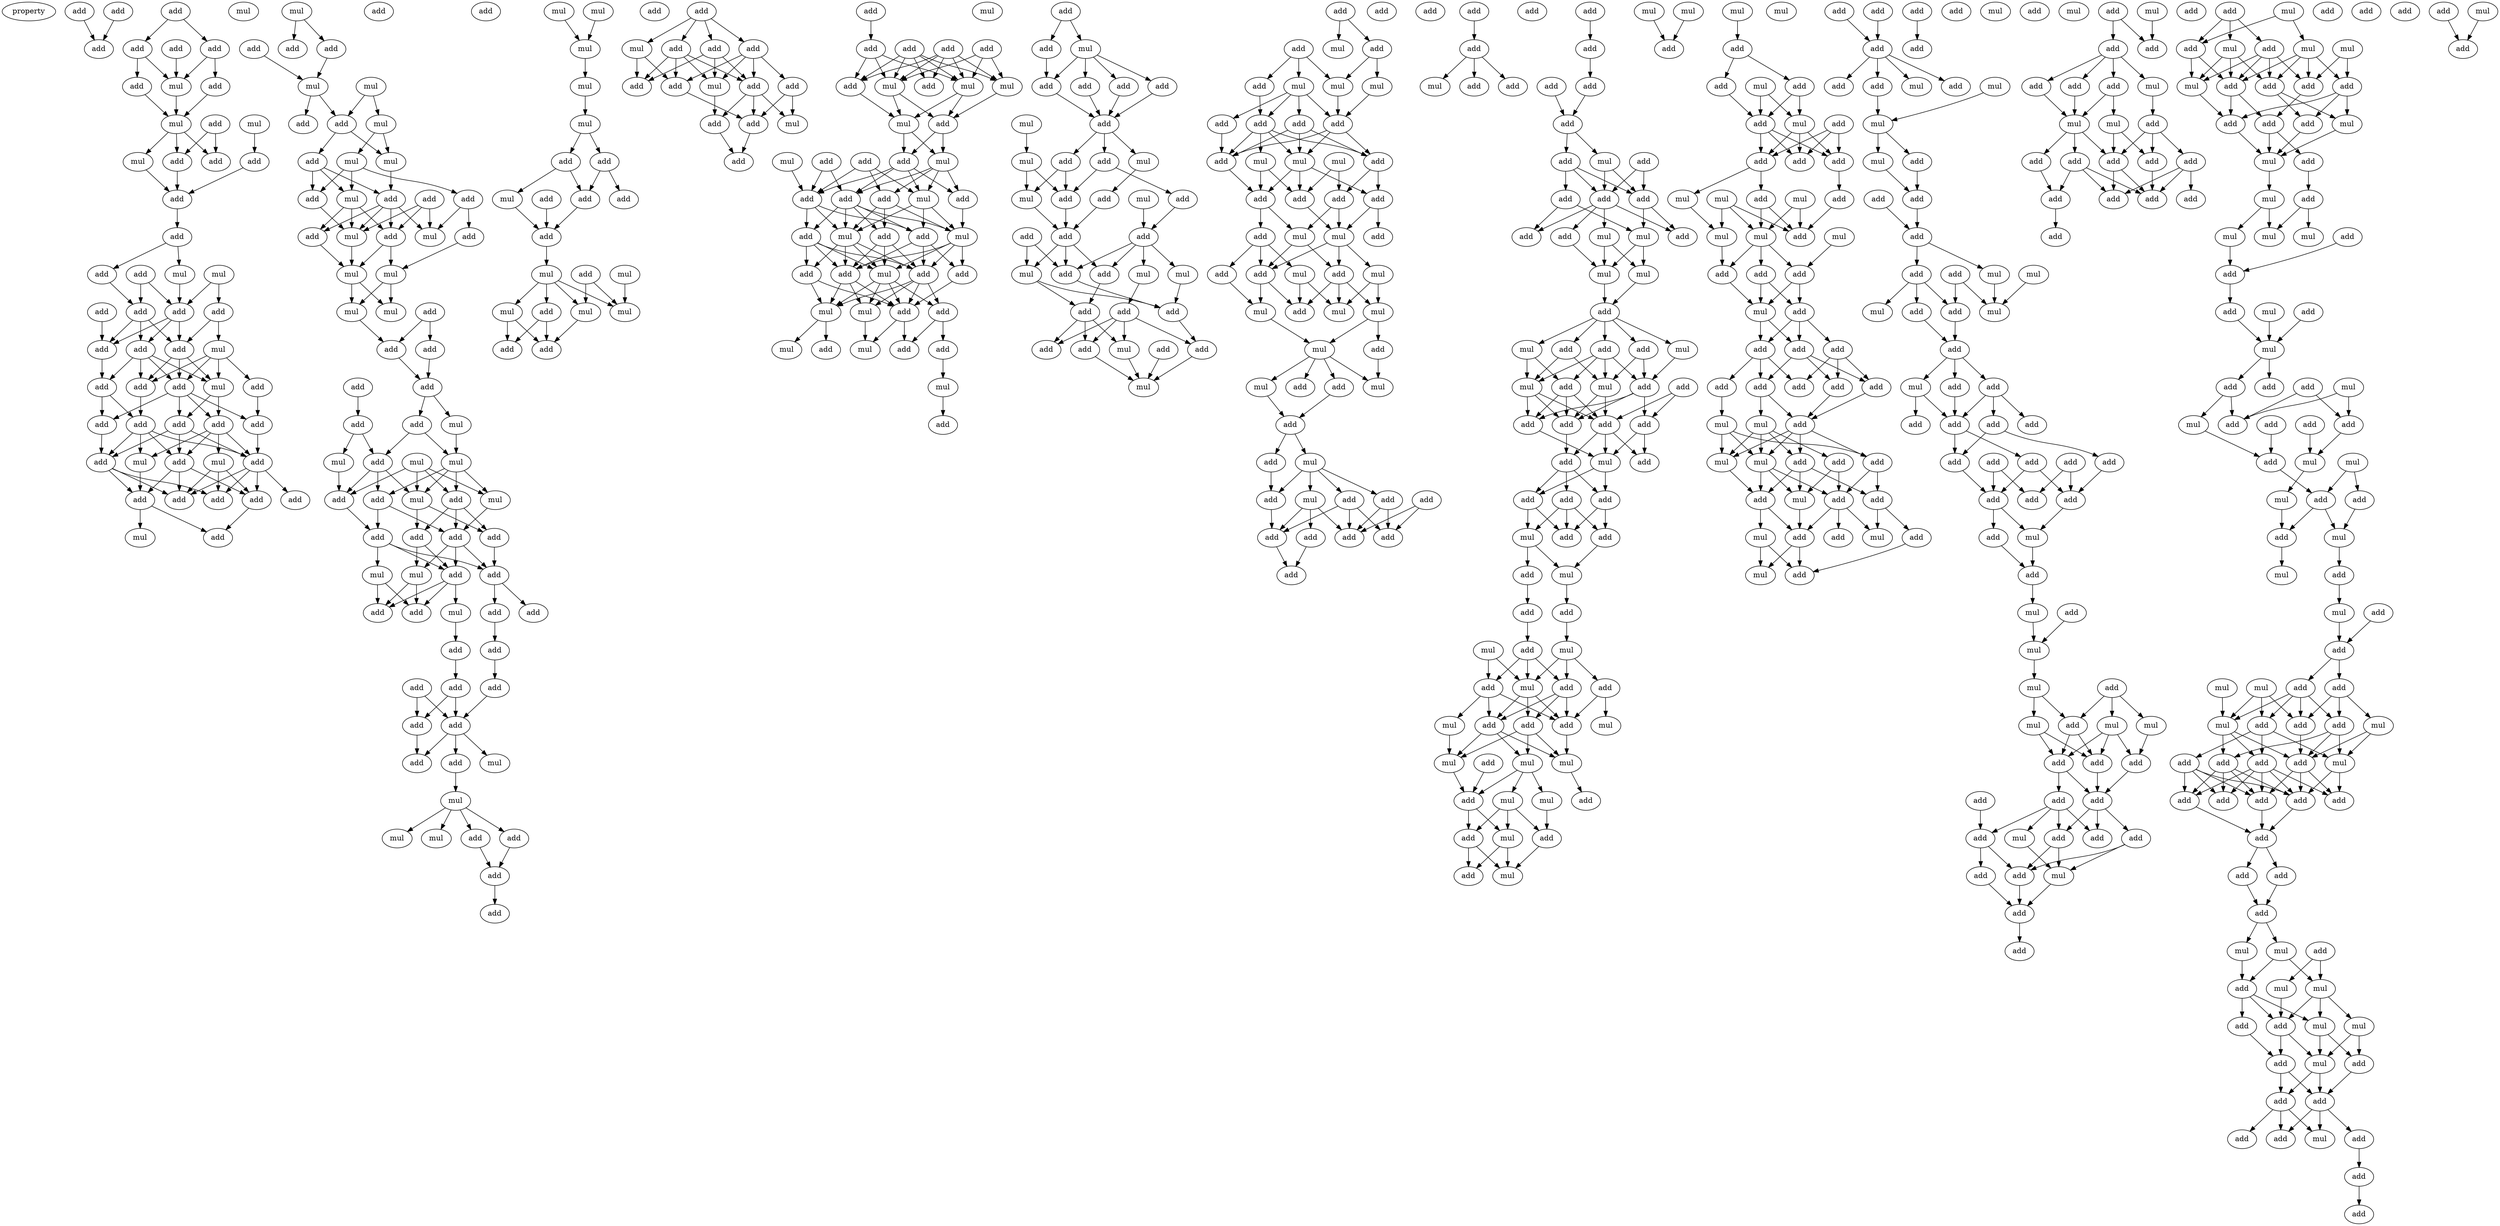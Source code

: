 digraph {
    node [fontcolor=black]
    property [mul=2,lf=1.4]
    0 [ label = add ];
    1 [ label = add ];
    2 [ label = add ];
    3 [ label = add ];
    4 [ label = add ];
    5 [ label = add ];
    6 [ label = add ];
    7 [ label = mul ];
    8 [ label = add ];
    9 [ label = add ];
    10 [ label = mul ];
    11 [ label = add ];
    12 [ label = mul ];
    13 [ label = add ];
    14 [ label = mul ];
    15 [ label = add ];
    16 [ label = add ];
    17 [ label = add ];
    18 [ label = mul ];
    19 [ label = add ];
    20 [ label = add ];
    21 [ label = add ];
    22 [ label = mul ];
    23 [ label = mul ];
    24 [ label = add ];
    25 [ label = add ];
    26 [ label = add ];
    27 [ label = add ];
    28 [ label = add ];
    29 [ label = add ];
    30 [ label = mul ];
    31 [ label = add ];
    32 [ label = mul ];
    33 [ label = add ];
    34 [ label = add ];
    35 [ label = add ];
    36 [ label = add ];
    37 [ label = add ];
    38 [ label = add ];
    39 [ label = add ];
    40 [ label = add ];
    41 [ label = add ];
    42 [ label = add ];
    43 [ label = add ];
    44 [ label = mul ];
    45 [ label = mul ];
    46 [ label = add ];
    47 [ label = add ];
    48 [ label = add ];
    49 [ label = add ];
    50 [ label = add ];
    51 [ label = add ];
    52 [ label = add ];
    53 [ label = mul ];
    54 [ label = mul ];
    55 [ label = add ];
    56 [ label = add ];
    57 [ label = add ];
    58 [ label = mul ];
    59 [ label = mul ];
    60 [ label = add ];
    61 [ label = mul ];
    62 [ label = add ];
    63 [ label = add ];
    64 [ label = mul ];
    65 [ label = mul ];
    66 [ label = add ];
    67 [ label = mul ];
    68 [ label = add ];
    69 [ label = add ];
    70 [ label = add ];
    71 [ label = mul ];
    72 [ label = add ];
    73 [ label = add ];
    74 [ label = add ];
    75 [ label = mul ];
    76 [ label = mul ];
    77 [ label = mul ];
    78 [ label = mul ];
    79 [ label = mul ];
    80 [ label = add ];
    81 [ label = add ];
    82 [ label = add ];
    83 [ label = add ];
    84 [ label = add ];
    85 [ label = add ];
    86 [ label = mul ];
    87 [ label = add ];
    88 [ label = mul ];
    89 [ label = mul ];
    90 [ label = add ];
    91 [ label = mul ];
    92 [ label = add ];
    93 [ label = add ];
    94 [ label = mul ];
    95 [ label = add ];
    96 [ label = mul ];
    97 [ label = add ];
    98 [ label = add ];
    99 [ label = add ];
    100 [ label = add ];
    101 [ label = mul ];
    102 [ label = add ];
    103 [ label = mul ];
    104 [ label = add ];
    105 [ label = add ];
    106 [ label = add ];
    107 [ label = mul ];
    108 [ label = add ];
    109 [ label = add ];
    110 [ label = add ];
    111 [ label = add ];
    112 [ label = add ];
    113 [ label = add ];
    114 [ label = add ];
    115 [ label = add ];
    116 [ label = add ];
    117 [ label = add ];
    118 [ label = add ];
    119 [ label = mul ];
    120 [ label = add ];
    121 [ label = add ];
    122 [ label = mul ];
    123 [ label = mul ];
    124 [ label = mul ];
    125 [ label = add ];
    126 [ label = add ];
    127 [ label = add ];
    128 [ label = mul ];
    129 [ label = mul ];
    130 [ label = add ];
    131 [ label = mul ];
    132 [ label = add ];
    133 [ label = mul ];
    134 [ label = mul ];
    135 [ label = add ];
    136 [ label = add ];
    137 [ label = add ];
    138 [ label = add ];
    139 [ label = add ];
    140 [ label = mul ];
    141 [ label = add ];
    142 [ label = mul ];
    143 [ label = add ];
    144 [ label = mul ];
    145 [ label = mul ];
    146 [ label = mul ];
    147 [ label = add ];
    148 [ label = mul ];
    149 [ label = add ];
    150 [ label = add ];
    151 [ label = add ];
    152 [ label = add ];
    153 [ label = add ];
    154 [ label = mul ];
    155 [ label = add ];
    156 [ label = add ];
    157 [ label = add ];
    158 [ label = mul ];
    159 [ label = add ];
    160 [ label = add ];
    161 [ label = mul ];
    162 [ label = add ];
    163 [ label = add ];
    164 [ label = add ];
    165 [ label = add ];
    166 [ label = add ];
    167 [ label = add ];
    168 [ label = add ];
    169 [ label = add ];
    170 [ label = mul ];
    171 [ label = mul ];
    172 [ label = add ];
    173 [ label = add ];
    174 [ label = mul ];
    175 [ label = add ];
    176 [ label = mul ];
    177 [ label = mul ];
    178 [ label = add ];
    179 [ label = add ];
    180 [ label = add ];
    181 [ label = mul ];
    182 [ label = add ];
    183 [ label = add ];
    184 [ label = add ];
    185 [ label = mul ];
    186 [ label = add ];
    187 [ label = add ];
    188 [ label = add ];
    189 [ label = add ];
    190 [ label = mul ];
    191 [ label = mul ];
    192 [ label = add ];
    193 [ label = add ];
    194 [ label = mul ];
    195 [ label = add ];
    196 [ label = add ];
    197 [ label = mul ];
    198 [ label = mul ];
    199 [ label = add ];
    200 [ label = add ];
    201 [ label = mul ];
    202 [ label = add ];
    203 [ label = add ];
    204 [ label = add ];
    205 [ label = mul ];
    206 [ label = mul ];
    207 [ label = mul ];
    208 [ label = add ];
    209 [ label = add ];
    210 [ label = add ];
    211 [ label = mul ];
    212 [ label = add ];
    213 [ label = add ];
    214 [ label = add ];
    215 [ label = add ];
    216 [ label = mul ];
    217 [ label = add ];
    218 [ label = mul ];
    219 [ label = add ];
    220 [ label = mul ];
    221 [ label = add ];
    222 [ label = mul ];
    223 [ label = mul ];
    224 [ label = add ];
    225 [ label = add ];
    226 [ label = add ];
    227 [ label = add ];
    228 [ label = add ];
    229 [ label = add ];
    230 [ label = add ];
    231 [ label = mul ];
    232 [ label = mul ];
    233 [ label = mul ];
    234 [ label = add ];
    235 [ label = add ];
    236 [ label = add ];
    237 [ label = add ];
    238 [ label = add ];
    239 [ label = add ];
    240 [ label = add ];
    241 [ label = mul ];
    242 [ label = add ];
    243 [ label = mul ];
    244 [ label = add ];
    245 [ label = add ];
    246 [ label = add ];
    247 [ label = mul ];
    248 [ label = mul ];
    249 [ label = add ];
    250 [ label = mul ];
    251 [ label = mul ];
    252 [ label = add ];
    253 [ label = add ];
    254 [ label = add ];
    255 [ label = add ];
    256 [ label = mul ];
    257 [ label = mul ];
    258 [ label = mul ];
    259 [ label = add ];
    260 [ label = add ];
    261 [ label = add ];
    262 [ label = add ];
    263 [ label = add ];
    264 [ label = add ];
    265 [ label = add ];
    266 [ label = add ];
    267 [ label = mul ];
    268 [ label = mul ];
    269 [ label = add ];
    270 [ label = add ];
    271 [ label = add ];
    272 [ label = mul ];
    273 [ label = mul ];
    274 [ label = mul ];
    275 [ label = add ];
    276 [ label = mul ];
    277 [ label = mul ];
    278 [ label = mul ];
    279 [ label = add ];
    280 [ label = add ];
    281 [ label = mul ];
    282 [ label = add ];
    283 [ label = mul ];
    284 [ label = add ];
    285 [ label = add ];
    286 [ label = mul ];
    287 [ label = add ];
    288 [ label = add ];
    289 [ label = add ];
    290 [ label = mul ];
    291 [ label = add ];
    292 [ label = add ];
    293 [ label = add ];
    294 [ label = add ];
    295 [ label = add ];
    296 [ label = add ];
    297 [ label = add ];
    298 [ label = add ];
    299 [ label = add ];
    300 [ label = add ];
    301 [ label = add ];
    302 [ label = add ];
    303 [ label = add ];
    304 [ label = mul ];
    305 [ label = add ];
    306 [ label = add ];
    307 [ label = add ];
    308 [ label = add ];
    309 [ label = add ];
    310 [ label = mul ];
    311 [ label = add ];
    312 [ label = add ];
    313 [ label = add ];
    314 [ label = add ];
    315 [ label = add ];
    316 [ label = add ];
    317 [ label = add ];
    318 [ label = mul ];
    319 [ label = add ];
    320 [ label = mul ];
    321 [ label = mul ];
    322 [ label = mul ];
    323 [ label = add ];
    324 [ label = add ];
    325 [ label = mul ];
    326 [ label = mul ];
    327 [ label = add ];
    328 [ label = add ];
    329 [ label = add ];
    330 [ label = add ];
    331 [ label = add ];
    332 [ label = mul ];
    333 [ label = mul ];
    334 [ label = add ];
    335 [ label = add ];
    336 [ label = add ];
    337 [ label = add ];
    338 [ label = add ];
    339 [ label = mul ];
    340 [ label = add ];
    341 [ label = add ];
    342 [ label = add ];
    343 [ label = add ];
    344 [ label = add ];
    345 [ label = mul ];
    346 [ label = add ];
    347 [ label = mul ];
    348 [ label = add ];
    349 [ label = add ];
    350 [ label = add ];
    351 [ label = mul ];
    352 [ label = add ];
    353 [ label = mul ];
    354 [ label = mul ];
    355 [ label = add ];
    356 [ label = add ];
    357 [ label = add ];
    358 [ label = add ];
    359 [ label = mul ];
    360 [ label = add ];
    361 [ label = add ];
    362 [ label = mul ];
    363 [ label = mul ];
    364 [ label = add ];
    365 [ label = mul ];
    366 [ label = mul ];
    367 [ label = mul ];
    368 [ label = add ];
    369 [ label = mul ];
    370 [ label = add ];
    371 [ label = add ];
    372 [ label = mul ];
    373 [ label = add ];
    374 [ label = mul ];
    375 [ label = add ];
    376 [ label = mul ];
    377 [ label = mul ];
    378 [ label = mul ];
    379 [ label = add ];
    380 [ label = add ];
    381 [ label = add ];
    382 [ label = add ];
    383 [ label = mul ];
    384 [ label = add ];
    385 [ label = mul ];
    386 [ label = add ];
    387 [ label = add ];
    388 [ label = add ];
    389 [ label = add ];
    390 [ label = add ];
    391 [ label = add ];
    392 [ label = mul ];
    393 [ label = mul ];
    394 [ label = mul ];
    395 [ label = add ];
    396 [ label = mul ];
    397 [ label = mul ];
    398 [ label = mul ];
    399 [ label = add ];
    400 [ label = add ];
    401 [ label = add ];
    402 [ label = mul ];
    403 [ label = mul ];
    404 [ label = add ];
    405 [ label = add ];
    406 [ label = add ];
    407 [ label = add ];
    408 [ label = add ];
    409 [ label = add ];
    410 [ label = add ];
    411 [ label = add ];
    412 [ label = add ];
    413 [ label = mul ];
    414 [ label = mul ];
    415 [ label = add ];
    416 [ label = add ];
    417 [ label = add ];
    418 [ label = add ];
    419 [ label = mul ];
    420 [ label = mul ];
    421 [ label = add ];
    422 [ label = add ];
    423 [ label = mul ];
    424 [ label = add ];
    425 [ label = add ];
    426 [ label = add ];
    427 [ label = mul ];
    428 [ label = mul ];
    429 [ label = add ];
    430 [ label = mul ];
    431 [ label = add ];
    432 [ label = add ];
    433 [ label = add ];
    434 [ label = add ];
    435 [ label = mul ];
    436 [ label = add ];
    437 [ label = add ];
    438 [ label = mul ];
    439 [ label = add ];
    440 [ label = mul ];
    441 [ label = add ];
    442 [ label = mul ];
    443 [ label = add ];
    444 [ label = add ];
    445 [ label = add ];
    446 [ label = add ];
    447 [ label = mul ];
    448 [ label = add ];
    449 [ label = add ];
    450 [ label = add ];
    451 [ label = add ];
    452 [ label = add ];
    453 [ label = mul ];
    454 [ label = mul ];
    455 [ label = mul ];
    456 [ label = add ];
    457 [ label = add ];
    458 [ label = mul ];
    459 [ label = add ];
    460 [ label = add ];
    461 [ label = add ];
    462 [ label = mul ];
    463 [ label = mul ];
    464 [ label = add ];
    465 [ label = add ];
    466 [ label = add ];
    467 [ label = add ];
    468 [ label = add ];
    469 [ label = add ];
    470 [ label = add ];
    471 [ label = add ];
    472 [ label = add ];
    473 [ label = add ];
    474 [ label = add ];
    475 [ label = add ];
    476 [ label = add ];
    477 [ label = mul ];
    478 [ label = add ];
    479 [ label = mul ];
    480 [ label = add ];
    481 [ label = mul ];
    482 [ label = mul ];
    483 [ label = add ];
    484 [ label = mul ];
    485 [ label = mul ];
    486 [ label = add ];
    487 [ label = mul ];
    488 [ label = add ];
    489 [ label = add ];
    490 [ label = add ];
    491 [ label = add ];
    492 [ label = add ];
    493 [ label = add ];
    494 [ label = mul ];
    495 [ label = add ];
    496 [ label = add ];
    497 [ label = add ];
    498 [ label = add ];
    499 [ label = add ];
    500 [ label = mul ];
    501 [ label = add ];
    502 [ label = add ];
    503 [ label = add ];
    504 [ label = add ];
    505 [ label = mul ];
    506 [ label = add ];
    507 [ label = add ];
    508 [ label = add ];
    509 [ label = add ];
    510 [ label = mul ];
    511 [ label = add ];
    512 [ label = mul ];
    513 [ label = mul ];
    514 [ label = add ];
    515 [ label = add ];
    516 [ label = add ];
    517 [ label = add ];
    518 [ label = add ];
    519 [ label = add ];
    520 [ label = add ];
    521 [ label = add ];
    522 [ label = add ];
    523 [ label = add ];
    524 [ label = add ];
    525 [ label = add ];
    526 [ label = add ];
    527 [ label = mul ];
    528 [ label = mul ];
    529 [ label = mul ];
    530 [ label = mul ];
    531 [ label = add ];
    532 [ label = add ];
    533 [ label = add ];
    534 [ label = add ];
    535 [ label = add ];
    536 [ label = add ];
    537 [ label = mul ];
    538 [ label = add ];
    539 [ label = mul ];
    540 [ label = add ];
    541 [ label = add ];
    542 [ label = mul ];
    543 [ label = add ];
    544 [ label = mul ];
    545 [ label = add ];
    546 [ label = mul ];
    547 [ label = mul ];
    548 [ label = mul ];
    549 [ label = add ];
    550 [ label = add ];
    551 [ label = mul ];
    552 [ label = add ];
    553 [ label = add ];
    554 [ label = add ];
    555 [ label = add ];
    556 [ label = mul ];
    557 [ label = add ];
    558 [ label = add ];
    559 [ label = mul ];
    560 [ label = add ];
    561 [ label = add ];
    562 [ label = mul ];
    563 [ label = add ];
    564 [ label = add ];
    565 [ label = add ];
    566 [ label = add ];
    567 [ label = mul ];
    568 [ label = mul ];
    569 [ label = add ];
    570 [ label = mul ];
    571 [ label = add ];
    572 [ label = add ];
    573 [ label = mul ];
    574 [ label = mul ];
    575 [ label = add ];
    576 [ label = mul ];
    577 [ label = add ];
    578 [ label = add ];
    579 [ label = mul ];
    580 [ label = add ];
    581 [ label = mul ];
    582 [ label = add ];
    583 [ label = add ];
    584 [ label = mul ];
    585 [ label = mul ];
    586 [ label = add ];
    587 [ label = add ];
    588 [ label = mul ];
    589 [ label = add ];
    590 [ label = add ];
    591 [ label = add ];
    592 [ label = add ];
    593 [ label = add ];
    594 [ label = add ];
    595 [ label = add ];
    596 [ label = add ];
    597 [ label = add ];
    598 [ label = add ];
    599 [ label = add ];
    600 [ label = add ];
    601 [ label = add ];
    602 [ label = add ];
    603 [ label = mul ];
    604 [ label = mul ];
    605 [ label = add ];
    606 [ label = mul ];
    607 [ label = mul ];
    608 [ label = add ];
    609 [ label = add ];
    610 [ label = add ];
    611 [ label = mul ];
    612 [ label = mul ];
    613 [ label = add ];
    614 [ label = mul ];
    615 [ label = add ];
    616 [ label = add ];
    617 [ label = add ];
    618 [ label = add ];
    619 [ label = add ];
    620 [ label = add ];
    621 [ label = mul ];
    622 [ label = add ];
    623 [ label = add ];
    624 [ label = add ];
    625 [ label = mul ];
    626 [ label = add ];
    0 -> 2 [ name = 0 ];
    1 -> 2 [ name = 1 ];
    3 -> 5 [ name = 2 ];
    3 -> 6 [ name = 3 ];
    4 -> 7 [ name = 4 ];
    5 -> 7 [ name = 5 ];
    5 -> 9 [ name = 6 ];
    6 -> 7 [ name = 7 ];
    6 -> 8 [ name = 8 ];
    7 -> 12 [ name = 9 ];
    8 -> 12 [ name = 10 ];
    9 -> 12 [ name = 11 ];
    10 -> 15 [ name = 12 ];
    11 -> 13 [ name = 13 ];
    11 -> 16 [ name = 14 ];
    12 -> 13 [ name = 15 ];
    12 -> 14 [ name = 16 ];
    12 -> 16 [ name = 17 ];
    13 -> 17 [ name = 18 ];
    14 -> 17 [ name = 19 ];
    15 -> 17 [ name = 20 ];
    17 -> 19 [ name = 21 ];
    19 -> 21 [ name = 22 ];
    19 -> 22 [ name = 23 ];
    20 -> 24 [ name = 24 ];
    20 -> 26 [ name = 25 ];
    21 -> 26 [ name = 26 ];
    22 -> 24 [ name = 27 ];
    23 -> 24 [ name = 28 ];
    23 -> 27 [ name = 29 ];
    24 -> 28 [ name = 30 ];
    24 -> 29 [ name = 31 ];
    24 -> 31 [ name = 32 ];
    25 -> 28 [ name = 33 ];
    26 -> 28 [ name = 34 ];
    26 -> 29 [ name = 35 ];
    26 -> 31 [ name = 36 ];
    27 -> 29 [ name = 37 ];
    27 -> 30 [ name = 38 ];
    28 -> 34 [ name = 39 ];
    29 -> 32 [ name = 40 ];
    29 -> 35 [ name = 41 ];
    29 -> 36 [ name = 42 ];
    30 -> 32 [ name = 43 ];
    30 -> 33 [ name = 44 ];
    30 -> 35 [ name = 45 ];
    30 -> 36 [ name = 46 ];
    31 -> 32 [ name = 47 ];
    31 -> 34 [ name = 48 ];
    31 -> 35 [ name = 49 ];
    31 -> 36 [ name = 50 ];
    32 -> 37 [ name = 51 ];
    32 -> 38 [ name = 52 ];
    33 -> 39 [ name = 53 ];
    34 -> 40 [ name = 54 ];
    34 -> 41 [ name = 55 ];
    35 -> 37 [ name = 56 ];
    35 -> 38 [ name = 57 ];
    35 -> 39 [ name = 58 ];
    35 -> 40 [ name = 59 ];
    36 -> 41 [ name = 60 ];
    37 -> 42 [ name = 61 ];
    37 -> 44 [ name = 62 ];
    37 -> 45 [ name = 63 ];
    37 -> 46 [ name = 64 ];
    38 -> 42 [ name = 65 ];
    38 -> 43 [ name = 66 ];
    38 -> 46 [ name = 67 ];
    39 -> 42 [ name = 68 ];
    40 -> 43 [ name = 69 ];
    41 -> 42 [ name = 70 ];
    41 -> 43 [ name = 71 ];
    41 -> 44 [ name = 72 ];
    41 -> 46 [ name = 73 ];
    42 -> 47 [ name = 74 ];
    42 -> 49 [ name = 75 ];
    42 -> 50 [ name = 76 ];
    42 -> 51 [ name = 77 ];
    43 -> 48 [ name = 78 ];
    43 -> 49 [ name = 79 ];
    43 -> 51 [ name = 80 ];
    44 -> 48 [ name = 81 ];
    45 -> 49 [ name = 82 ];
    45 -> 50 [ name = 83 ];
    45 -> 51 [ name = 84 ];
    46 -> 48 [ name = 85 ];
    46 -> 50 [ name = 86 ];
    46 -> 51 [ name = 87 ];
    48 -> 52 [ name = 88 ];
    48 -> 53 [ name = 89 ];
    50 -> 52 [ name = 90 ];
    54 -> 56 [ name = 91 ];
    54 -> 57 [ name = 92 ];
    55 -> 58 [ name = 93 ];
    57 -> 58 [ name = 94 ];
    58 -> 60 [ name = 95 ];
    58 -> 62 [ name = 96 ];
    59 -> 60 [ name = 97 ];
    59 -> 61 [ name = 98 ];
    60 -> 63 [ name = 99 ];
    60 -> 65 [ name = 100 ];
    61 -> 64 [ name = 101 ];
    61 -> 65 [ name = 102 ];
    63 -> 66 [ name = 103 ];
    63 -> 67 [ name = 104 ];
    63 -> 69 [ name = 105 ];
    64 -> 66 [ name = 106 ];
    64 -> 67 [ name = 107 ];
    64 -> 68 [ name = 108 ];
    65 -> 69 [ name = 109 ];
    66 -> 75 [ name = 110 ];
    67 -> 72 [ name = 111 ];
    67 -> 74 [ name = 112 ];
    67 -> 75 [ name = 113 ];
    68 -> 71 [ name = 114 ];
    68 -> 73 [ name = 115 ];
    69 -> 71 [ name = 116 ];
    69 -> 72 [ name = 117 ];
    69 -> 74 [ name = 118 ];
    69 -> 75 [ name = 119 ];
    70 -> 71 [ name = 120 ];
    70 -> 74 [ name = 121 ];
    70 -> 75 [ name = 122 ];
    72 -> 77 [ name = 123 ];
    73 -> 76 [ name = 124 ];
    74 -> 76 [ name = 125 ];
    74 -> 77 [ name = 126 ];
    75 -> 77 [ name = 127 ];
    76 -> 78 [ name = 128 ];
    76 -> 79 [ name = 129 ];
    77 -> 78 [ name = 130 ];
    77 -> 79 [ name = 131 ];
    78 -> 82 [ name = 132 ];
    80 -> 81 [ name = 133 ];
    80 -> 82 [ name = 134 ];
    81 -> 83 [ name = 135 ];
    82 -> 83 [ name = 136 ];
    83 -> 85 [ name = 137 ];
    83 -> 86 [ name = 138 ];
    84 -> 87 [ name = 139 ];
    85 -> 88 [ name = 140 ];
    85 -> 90 [ name = 141 ];
    86 -> 88 [ name = 142 ];
    87 -> 90 [ name = 143 ];
    87 -> 91 [ name = 144 ];
    88 -> 92 [ name = 145 ];
    88 -> 93 [ name = 146 ];
    88 -> 94 [ name = 147 ];
    88 -> 96 [ name = 148 ];
    89 -> 92 [ name = 149 ];
    89 -> 94 [ name = 150 ];
    89 -> 95 [ name = 151 ];
    89 -> 96 [ name = 152 ];
    90 -> 93 [ name = 153 ];
    90 -> 94 [ name = 154 ];
    90 -> 95 [ name = 155 ];
    91 -> 95 [ name = 156 ];
    92 -> 98 [ name = 157 ];
    92 -> 99 [ name = 158 ];
    92 -> 100 [ name = 159 ];
    93 -> 97 [ name = 160 ];
    93 -> 98 [ name = 161 ];
    94 -> 99 [ name = 162 ];
    94 -> 100 [ name = 163 ];
    95 -> 97 [ name = 164 ];
    96 -> 98 [ name = 165 ];
    97 -> 101 [ name = 166 ];
    97 -> 102 [ name = 167 ];
    97 -> 104 [ name = 168 ];
    98 -> 102 [ name = 169 ];
    98 -> 103 [ name = 170 ];
    98 -> 104 [ name = 171 ];
    99 -> 102 [ name = 172 ];
    99 -> 103 [ name = 173 ];
    100 -> 104 [ name = 174 ];
    101 -> 108 [ name = 175 ];
    101 -> 109 [ name = 176 ];
    102 -> 107 [ name = 177 ];
    102 -> 108 [ name = 178 ];
    102 -> 109 [ name = 179 ];
    103 -> 108 [ name = 180 ];
    103 -> 109 [ name = 181 ];
    104 -> 105 [ name = 182 ];
    104 -> 106 [ name = 183 ];
    105 -> 110 [ name = 184 ];
    107 -> 111 [ name = 185 ];
    110 -> 116 [ name = 186 ];
    111 -> 115 [ name = 187 ];
    113 -> 117 [ name = 188 ];
    113 -> 118 [ name = 189 ];
    115 -> 117 [ name = 190 ];
    115 -> 118 [ name = 191 ];
    116 -> 117 [ name = 192 ];
    117 -> 119 [ name = 193 ];
    117 -> 120 [ name = 194 ];
    117 -> 121 [ name = 195 ];
    118 -> 120 [ name = 196 ];
    121 -> 122 [ name = 197 ];
    122 -> 123 [ name = 198 ];
    122 -> 124 [ name = 199 ];
    122 -> 125 [ name = 200 ];
    122 -> 126 [ name = 201 ];
    125 -> 127 [ name = 202 ];
    126 -> 127 [ name = 203 ];
    127 -> 130 [ name = 204 ];
    128 -> 131 [ name = 205 ];
    129 -> 131 [ name = 206 ];
    131 -> 133 [ name = 207 ];
    133 -> 134 [ name = 208 ];
    134 -> 135 [ name = 209 ];
    134 -> 136 [ name = 210 ];
    135 -> 138 [ name = 211 ];
    135 -> 140 [ name = 212 ];
    136 -> 137 [ name = 213 ];
    136 -> 138 [ name = 214 ];
    138 -> 141 [ name = 215 ];
    139 -> 141 [ name = 216 ];
    140 -> 141 [ name = 217 ];
    141 -> 142 [ name = 218 ];
    142 -> 145 [ name = 219 ];
    142 -> 146 [ name = 220 ];
    142 -> 147 [ name = 221 ];
    142 -> 148 [ name = 222 ];
    143 -> 145 [ name = 223 ];
    143 -> 148 [ name = 224 ];
    144 -> 145 [ name = 225 ];
    146 -> 149 [ name = 226 ];
    146 -> 150 [ name = 227 ];
    147 -> 149 [ name = 228 ];
    147 -> 150 [ name = 229 ];
    148 -> 149 [ name = 230 ];
    151 -> 152 [ name = 231 ];
    151 -> 153 [ name = 232 ];
    151 -> 154 [ name = 233 ];
    151 -> 155 [ name = 234 ];
    152 -> 157 [ name = 235 ];
    152 -> 158 [ name = 236 ];
    152 -> 159 [ name = 237 ];
    153 -> 156 [ name = 238 ];
    153 -> 158 [ name = 239 ];
    153 -> 159 [ name = 240 ];
    153 -> 160 [ name = 241 ];
    154 -> 156 [ name = 242 ];
    154 -> 157 [ name = 243 ];
    155 -> 156 [ name = 244 ];
    155 -> 157 [ name = 245 ];
    155 -> 158 [ name = 246 ];
    155 -> 159 [ name = 247 ];
    156 -> 162 [ name = 248 ];
    158 -> 163 [ name = 249 ];
    159 -> 161 [ name = 250 ];
    159 -> 162 [ name = 251 ];
    159 -> 163 [ name = 252 ];
    160 -> 161 [ name = 253 ];
    160 -> 162 [ name = 254 ];
    162 -> 164 [ name = 255 ];
    163 -> 164 [ name = 256 ];
    165 -> 166 [ name = 257 ];
    166 -> 170 [ name = 258 ];
    166 -> 173 [ name = 259 ];
    166 -> 174 [ name = 260 ];
    167 -> 170 [ name = 261 ];
    167 -> 171 [ name = 262 ];
    167 -> 172 [ name = 263 ];
    167 -> 173 [ name = 264 ];
    167 -> 174 [ name = 265 ];
    168 -> 170 [ name = 266 ];
    168 -> 171 [ name = 267 ];
    168 -> 174 [ name = 268 ];
    169 -> 170 [ name = 269 ];
    169 -> 171 [ name = 270 ];
    169 -> 172 [ name = 271 ];
    169 -> 173 [ name = 272 ];
    169 -> 174 [ name = 273 ];
    170 -> 175 [ name = 274 ];
    170 -> 176 [ name = 275 ];
    171 -> 175 [ name = 276 ];
    173 -> 176 [ name = 277 ];
    174 -> 175 [ name = 278 ];
    174 -> 176 [ name = 279 ];
    175 -> 177 [ name = 280 ];
    175 -> 178 [ name = 281 ];
    176 -> 177 [ name = 282 ];
    176 -> 178 [ name = 283 ];
    177 -> 183 [ name = 284 ];
    177 -> 184 [ name = 285 ];
    177 -> 185 [ name = 286 ];
    177 -> 186 [ name = 287 ];
    178 -> 182 [ name = 288 ];
    178 -> 183 [ name = 289 ];
    178 -> 184 [ name = 290 ];
    178 -> 185 [ name = 291 ];
    179 -> 182 [ name = 292 ];
    179 -> 185 [ name = 293 ];
    179 -> 186 [ name = 294 ];
    180 -> 182 [ name = 295 ];
    180 -> 183 [ name = 296 ];
    181 -> 182 [ name = 297 ];
    182 -> 187 [ name = 298 ];
    182 -> 189 [ name = 299 ];
    182 -> 191 [ name = 300 ];
    183 -> 187 [ name = 301 ];
    183 -> 188 [ name = 302 ];
    183 -> 189 [ name = 303 ];
    183 -> 190 [ name = 304 ];
    183 -> 191 [ name = 305 ];
    184 -> 190 [ name = 306 ];
    185 -> 187 [ name = 307 ];
    185 -> 190 [ name = 308 ];
    185 -> 191 [ name = 309 ];
    186 -> 188 [ name = 310 ];
    186 -> 190 [ name = 311 ];
    186 -> 191 [ name = 312 ];
    187 -> 192 [ name = 313 ];
    187 -> 193 [ name = 314 ];
    187 -> 195 [ name = 315 ];
    188 -> 193 [ name = 316 ];
    188 -> 194 [ name = 317 ];
    188 -> 195 [ name = 318 ];
    189 -> 193 [ name = 319 ];
    189 -> 194 [ name = 320 ];
    189 -> 195 [ name = 321 ];
    189 -> 196 [ name = 322 ];
    190 -> 192 [ name = 323 ];
    190 -> 193 [ name = 324 ];
    190 -> 194 [ name = 325 ];
    190 -> 195 [ name = 326 ];
    191 -> 193 [ name = 327 ];
    191 -> 194 [ name = 328 ];
    191 -> 195 [ name = 329 ];
    191 -> 196 [ name = 330 ];
    192 -> 200 [ name = 331 ];
    193 -> 197 [ name = 332 ];
    193 -> 198 [ name = 333 ];
    193 -> 199 [ name = 334 ];
    193 -> 200 [ name = 335 ];
    194 -> 197 [ name = 336 ];
    194 -> 198 [ name = 337 ];
    194 -> 199 [ name = 338 ];
    194 -> 200 [ name = 339 ];
    195 -> 197 [ name = 340 ];
    195 -> 198 [ name = 341 ];
    195 -> 200 [ name = 342 ];
    196 -> 197 [ name = 343 ];
    196 -> 200 [ name = 344 ];
    197 -> 201 [ name = 345 ];
    197 -> 204 [ name = 346 ];
    198 -> 205 [ name = 347 ];
    199 -> 202 [ name = 348 ];
    199 -> 203 [ name = 349 ];
    200 -> 203 [ name = 350 ];
    200 -> 205 [ name = 351 ];
    202 -> 206 [ name = 352 ];
    206 -> 209 [ name = 353 ];
    208 -> 210 [ name = 354 ];
    208 -> 211 [ name = 355 ];
    210 -> 213 [ name = 356 ];
    211 -> 212 [ name = 357 ];
    211 -> 213 [ name = 358 ];
    211 -> 214 [ name = 359 ];
    211 -> 215 [ name = 360 ];
    212 -> 217 [ name = 361 ];
    213 -> 217 [ name = 362 ];
    214 -> 217 [ name = 363 ];
    215 -> 217 [ name = 364 ];
    216 -> 220 [ name = 365 ];
    217 -> 218 [ name = 366 ];
    217 -> 219 [ name = 367 ];
    217 -> 221 [ name = 368 ];
    218 -> 225 [ name = 369 ];
    219 -> 224 [ name = 370 ];
    219 -> 226 [ name = 371 ];
    220 -> 222 [ name = 372 ];
    220 -> 226 [ name = 373 ];
    221 -> 222 [ name = 374 ];
    221 -> 226 [ name = 375 ];
    222 -> 229 [ name = 376 ];
    223 -> 228 [ name = 377 ];
    224 -> 228 [ name = 378 ];
    225 -> 229 [ name = 379 ];
    226 -> 229 [ name = 380 ];
    227 -> 230 [ name = 381 ];
    227 -> 232 [ name = 382 ];
    228 -> 230 [ name = 383 ];
    228 -> 231 [ name = 384 ];
    228 -> 233 [ name = 385 ];
    228 -> 234 [ name = 386 ];
    229 -> 230 [ name = 387 ];
    229 -> 232 [ name = 388 ];
    229 -> 234 [ name = 389 ];
    230 -> 236 [ name = 390 ];
    231 -> 236 [ name = 391 ];
    232 -> 236 [ name = 392 ];
    232 -> 237 [ name = 393 ];
    233 -> 235 [ name = 394 ];
    234 -> 237 [ name = 395 ];
    235 -> 239 [ name = 396 ];
    235 -> 240 [ name = 397 ];
    235 -> 241 [ name = 398 ];
    235 -> 242 [ name = 399 ];
    236 -> 240 [ name = 400 ];
    237 -> 239 [ name = 401 ];
    237 -> 241 [ name = 402 ];
    237 -> 242 [ name = 403 ];
    238 -> 243 [ name = 404 ];
    239 -> 243 [ name = 405 ];
    240 -> 243 [ name = 406 ];
    241 -> 243 [ name = 407 ];
    244 -> 246 [ name = 408 ];
    244 -> 247 [ name = 409 ];
    245 -> 248 [ name = 410 ];
    245 -> 249 [ name = 411 ];
    245 -> 251 [ name = 412 ];
    246 -> 248 [ name = 413 ];
    246 -> 250 [ name = 414 ];
    248 -> 253 [ name = 415 ];
    249 -> 252 [ name = 416 ];
    250 -> 253 [ name = 417 ];
    251 -> 252 [ name = 418 ];
    251 -> 253 [ name = 419 ];
    251 -> 254 [ name = 420 ];
    251 -> 255 [ name = 421 ];
    252 -> 257 [ name = 422 ];
    252 -> 258 [ name = 423 ];
    252 -> 259 [ name = 424 ];
    252 -> 260 [ name = 425 ];
    253 -> 258 [ name = 426 ];
    253 -> 259 [ name = 427 ];
    253 -> 260 [ name = 428 ];
    254 -> 260 [ name = 429 ];
    255 -> 258 [ name = 430 ];
    255 -> 259 [ name = 431 ];
    255 -> 260 [ name = 432 ];
    256 -> 261 [ name = 433 ];
    256 -> 262 [ name = 434 ];
    257 -> 262 [ name = 435 ];
    257 -> 263 [ name = 436 ];
    258 -> 262 [ name = 437 ];
    258 -> 263 [ name = 438 ];
    258 -> 264 [ name = 439 ];
    259 -> 261 [ name = 440 ];
    259 -> 264 [ name = 441 ];
    260 -> 263 [ name = 442 ];
    261 -> 267 [ name = 443 ];
    261 -> 268 [ name = 444 ];
    262 -> 267 [ name = 445 ];
    263 -> 266 [ name = 446 ];
    263 -> 268 [ name = 447 ];
    264 -> 265 [ name = 448 ];
    264 -> 267 [ name = 449 ];
    266 -> 270 [ name = 450 ];
    266 -> 271 [ name = 451 ];
    266 -> 272 [ name = 452 ];
    267 -> 269 [ name = 453 ];
    267 -> 271 [ name = 454 ];
    267 -> 273 [ name = 455 ];
    268 -> 269 [ name = 456 ];
    268 -> 271 [ name = 457 ];
    269 -> 274 [ name = 458 ];
    269 -> 275 [ name = 459 ];
    269 -> 277 [ name = 460 ];
    270 -> 276 [ name = 461 ];
    271 -> 275 [ name = 462 ];
    271 -> 276 [ name = 463 ];
    272 -> 274 [ name = 464 ];
    272 -> 275 [ name = 465 ];
    273 -> 274 [ name = 466 ];
    273 -> 277 [ name = 467 ];
    276 -> 278 [ name = 468 ];
    277 -> 278 [ name = 469 ];
    277 -> 279 [ name = 470 ];
    278 -> 280 [ name = 471 ];
    278 -> 281 [ name = 472 ];
    278 -> 282 [ name = 473 ];
    278 -> 283 [ name = 474 ];
    279 -> 281 [ name = 475 ];
    282 -> 284 [ name = 476 ];
    283 -> 284 [ name = 477 ];
    284 -> 285 [ name = 478 ];
    284 -> 286 [ name = 479 ];
    285 -> 289 [ name = 480 ];
    286 -> 287 [ name = 481 ];
    286 -> 288 [ name = 482 ];
    286 -> 289 [ name = 483 ];
    286 -> 290 [ name = 484 ];
    287 -> 292 [ name = 485 ];
    287 -> 294 [ name = 486 ];
    288 -> 292 [ name = 487 ];
    288 -> 294 [ name = 488 ];
    288 -> 295 [ name = 489 ];
    289 -> 295 [ name = 490 ];
    290 -> 293 [ name = 491 ];
    290 -> 294 [ name = 492 ];
    290 -> 295 [ name = 493 ];
    291 -> 292 [ name = 494 ];
    291 -> 294 [ name = 495 ];
    293 -> 296 [ name = 496 ];
    295 -> 296 [ name = 497 ];
    299 -> 303 [ name = 498 ];
    301 -> 302 [ name = 499 ];
    302 -> 308 [ name = 500 ];
    303 -> 304 [ name = 501 ];
    303 -> 306 [ name = 502 ];
    303 -> 307 [ name = 503 ];
    305 -> 309 [ name = 504 ];
    308 -> 309 [ name = 505 ];
    309 -> 310 [ name = 506 ];
    309 -> 312 [ name = 507 ];
    310 -> 313 [ name = 508 ];
    310 -> 315 [ name = 509 ];
    311 -> 313 [ name = 510 ];
    311 -> 315 [ name = 511 ];
    312 -> 313 [ name = 512 ];
    312 -> 314 [ name = 513 ];
    312 -> 315 [ name = 514 ];
    313 -> 316 [ name = 515 ];
    313 -> 317 [ name = 516 ];
    313 -> 319 [ name = 517 ];
    313 -> 320 [ name = 518 ];
    314 -> 316 [ name = 519 ];
    314 -> 318 [ name = 520 ];
    315 -> 318 [ name = 521 ];
    315 -> 319 [ name = 522 ];
    317 -> 322 [ name = 523 ];
    318 -> 321 [ name = 524 ];
    318 -> 322 [ name = 525 ];
    320 -> 321 [ name = 526 ];
    320 -> 322 [ name = 527 ];
    321 -> 323 [ name = 528 ];
    322 -> 323 [ name = 529 ];
    323 -> 324 [ name = 530 ];
    323 -> 325 [ name = 531 ];
    323 -> 326 [ name = 532 ];
    323 -> 327 [ name = 533 ];
    323 -> 328 [ name = 534 ];
    324 -> 331 [ name = 535 ];
    324 -> 332 [ name = 536 ];
    325 -> 330 [ name = 537 ];
    325 -> 333 [ name = 538 ];
    326 -> 331 [ name = 539 ];
    327 -> 330 [ name = 540 ];
    327 -> 331 [ name = 541 ];
    327 -> 332 [ name = 542 ];
    327 -> 333 [ name = 543 ];
    328 -> 332 [ name = 544 ];
    328 -> 333 [ name = 545 ];
    329 -> 334 [ name = 546 ];
    329 -> 337 [ name = 547 ];
    330 -> 334 [ name = 548 ];
    330 -> 335 [ name = 549 ];
    330 -> 336 [ name = 550 ];
    331 -> 335 [ name = 551 ];
    331 -> 336 [ name = 552 ];
    331 -> 337 [ name = 553 ];
    332 -> 334 [ name = 554 ];
    332 -> 336 [ name = 555 ];
    333 -> 334 [ name = 556 ];
    333 -> 335 [ name = 557 ];
    333 -> 336 [ name = 558 ];
    334 -> 338 [ name = 559 ];
    334 -> 339 [ name = 560 ];
    334 -> 340 [ name = 561 ];
    335 -> 339 [ name = 562 ];
    336 -> 340 [ name = 563 ];
    337 -> 338 [ name = 564 ];
    337 -> 339 [ name = 565 ];
    339 -> 342 [ name = 566 ];
    339 -> 343 [ name = 567 ];
    340 -> 341 [ name = 568 ];
    340 -> 342 [ name = 569 ];
    340 -> 343 [ name = 570 ];
    341 -> 344 [ name = 571 ];
    341 -> 345 [ name = 572 ];
    341 -> 346 [ name = 573 ];
    342 -> 344 [ name = 574 ];
    342 -> 345 [ name = 575 ];
    343 -> 344 [ name = 576 ];
    343 -> 346 [ name = 577 ];
    345 -> 347 [ name = 578 ];
    345 -> 348 [ name = 579 ];
    346 -> 347 [ name = 580 ];
    347 -> 349 [ name = 581 ];
    348 -> 350 [ name = 582 ];
    349 -> 351 [ name = 583 ];
    350 -> 352 [ name = 584 ];
    351 -> 354 [ name = 585 ];
    351 -> 356 [ name = 586 ];
    351 -> 357 [ name = 587 ];
    352 -> 354 [ name = 588 ];
    352 -> 355 [ name = 589 ];
    352 -> 357 [ name = 590 ];
    353 -> 354 [ name = 591 ];
    353 -> 355 [ name = 592 ];
    354 -> 358 [ name = 593 ];
    354 -> 360 [ name = 594 ];
    354 -> 361 [ name = 595 ];
    355 -> 358 [ name = 596 ];
    355 -> 361 [ name = 597 ];
    355 -> 362 [ name = 598 ];
    356 -> 358 [ name = 599 ];
    356 -> 359 [ name = 600 ];
    357 -> 358 [ name = 601 ];
    357 -> 360 [ name = 602 ];
    357 -> 361 [ name = 603 ];
    358 -> 366 [ name = 604 ];
    360 -> 363 [ name = 605 ];
    360 -> 365 [ name = 606 ];
    360 -> 366 [ name = 607 ];
    361 -> 363 [ name = 608 ];
    361 -> 365 [ name = 609 ];
    361 -> 366 [ name = 610 ];
    362 -> 365 [ name = 611 ];
    363 -> 367 [ name = 612 ];
    363 -> 368 [ name = 613 ];
    363 -> 369 [ name = 614 ];
    364 -> 368 [ name = 615 ];
    365 -> 368 [ name = 616 ];
    366 -> 370 [ name = 617 ];
    367 -> 373 [ name = 618 ];
    368 -> 371 [ name = 619 ];
    368 -> 372 [ name = 620 ];
    369 -> 371 [ name = 621 ];
    369 -> 372 [ name = 622 ];
    369 -> 373 [ name = 623 ];
    371 -> 374 [ name = 624 ];
    371 -> 375 [ name = 625 ];
    372 -> 374 [ name = 626 ];
    372 -> 375 [ name = 627 ];
    373 -> 374 [ name = 628 ];
    376 -> 380 [ name = 629 ];
    377 -> 379 [ name = 630 ];
    378 -> 380 [ name = 631 ];
    379 -> 381 [ name = 632 ];
    379 -> 382 [ name = 633 ];
    381 -> 386 [ name = 634 ];
    382 -> 385 [ name = 635 ];
    382 -> 386 [ name = 636 ];
    383 -> 385 [ name = 637 ];
    383 -> 386 [ name = 638 ];
    384 -> 387 [ name = 639 ];
    384 -> 388 [ name = 640 ];
    384 -> 389 [ name = 641 ];
    385 -> 387 [ name = 642 ];
    385 -> 388 [ name = 643 ];
    385 -> 389 [ name = 644 ];
    386 -> 387 [ name = 645 ];
    386 -> 388 [ name = 646 ];
    386 -> 389 [ name = 647 ];
    387 -> 391 [ name = 648 ];
    387 -> 394 [ name = 649 ];
    389 -> 390 [ name = 650 ];
    390 -> 395 [ name = 651 ];
    391 -> 395 [ name = 652 ];
    391 -> 398 [ name = 653 ];
    392 -> 395 [ name = 654 ];
    392 -> 396 [ name = 655 ];
    392 -> 398 [ name = 656 ];
    393 -> 395 [ name = 657 ];
    393 -> 398 [ name = 658 ];
    394 -> 396 [ name = 659 ];
    396 -> 401 [ name = 660 ];
    397 -> 400 [ name = 661 ];
    398 -> 399 [ name = 662 ];
    398 -> 400 [ name = 663 ];
    398 -> 401 [ name = 664 ];
    399 -> 403 [ name = 665 ];
    399 -> 404 [ name = 666 ];
    400 -> 403 [ name = 667 ];
    400 -> 404 [ name = 668 ];
    401 -> 403 [ name = 669 ];
    403 -> 405 [ name = 670 ];
    403 -> 407 [ name = 671 ];
    404 -> 405 [ name = 672 ];
    404 -> 406 [ name = 673 ];
    404 -> 407 [ name = 674 ];
    405 -> 408 [ name = 675 ];
    405 -> 410 [ name = 676 ];
    405 -> 411 [ name = 677 ];
    406 -> 408 [ name = 678 ];
    406 -> 409 [ name = 679 ];
    406 -> 410 [ name = 680 ];
    407 -> 409 [ name = 681 ];
    407 -> 411 [ name = 682 ];
    407 -> 412 [ name = 683 ];
    408 -> 415 [ name = 684 ];
    410 -> 415 [ name = 685 ];
    411 -> 414 [ name = 686 ];
    411 -> 415 [ name = 687 ];
    412 -> 413 [ name = 688 ];
    413 -> 417 [ name = 689 ];
    413 -> 419 [ name = 690 ];
    413 -> 420 [ name = 691 ];
    414 -> 416 [ name = 692 ];
    414 -> 418 [ name = 693 ];
    414 -> 419 [ name = 694 ];
    414 -> 420 [ name = 695 ];
    415 -> 417 [ name = 696 ];
    415 -> 418 [ name = 697 ];
    415 -> 419 [ name = 698 ];
    415 -> 420 [ name = 699 ];
    416 -> 422 [ name = 700 ];
    416 -> 423 [ name = 701 ];
    417 -> 422 [ name = 702 ];
    417 -> 424 [ name = 703 ];
    418 -> 421 [ name = 704 ];
    418 -> 423 [ name = 705 ];
    418 -> 424 [ name = 706 ];
    419 -> 421 [ name = 707 ];
    420 -> 421 [ name = 708 ];
    420 -> 422 [ name = 709 ];
    420 -> 423 [ name = 710 ];
    421 -> 425 [ name = 711 ];
    421 -> 427 [ name = 712 ];
    422 -> 425 [ name = 713 ];
    422 -> 426 [ name = 714 ];
    422 -> 428 [ name = 715 ];
    423 -> 425 [ name = 716 ];
    424 -> 428 [ name = 717 ];
    424 -> 429 [ name = 718 ];
    425 -> 430 [ name = 719 ];
    425 -> 431 [ name = 720 ];
    427 -> 430 [ name = 721 ];
    427 -> 431 [ name = 722 ];
    429 -> 431 [ name = 723 ];
    432 -> 434 [ name = 724 ];
    433 -> 434 [ name = 725 ];
    434 -> 435 [ name = 726 ];
    434 -> 436 [ name = 727 ];
    434 -> 437 [ name = 728 ];
    434 -> 439 [ name = 729 ];
    436 -> 440 [ name = 730 ];
    438 -> 440 [ name = 731 ];
    440 -> 442 [ name = 732 ];
    440 -> 443 [ name = 733 ];
    441 -> 446 [ name = 734 ];
    442 -> 448 [ name = 735 ];
    443 -> 448 [ name = 736 ];
    444 -> 449 [ name = 737 ];
    448 -> 449 [ name = 738 ];
    449 -> 451 [ name = 739 ];
    449 -> 453 [ name = 740 ];
    451 -> 455 [ name = 741 ];
    451 -> 456 [ name = 742 ];
    451 -> 457 [ name = 743 ];
    452 -> 456 [ name = 744 ];
    452 -> 458 [ name = 745 ];
    453 -> 458 [ name = 746 ];
    454 -> 458 [ name = 747 ];
    456 -> 459 [ name = 748 ];
    457 -> 459 [ name = 749 ];
    459 -> 460 [ name = 750 ];
    459 -> 461 [ name = 751 ];
    459 -> 462 [ name = 752 ];
    460 -> 464 [ name = 753 ];
    460 -> 465 [ name = 754 ];
    460 -> 467 [ name = 755 ];
    461 -> 465 [ name = 756 ];
    462 -> 465 [ name = 757 ];
    462 -> 466 [ name = 758 ];
    464 -> 471 [ name = 759 ];
    464 -> 472 [ name = 760 ];
    465 -> 470 [ name = 761 ];
    465 -> 471 [ name = 762 ];
    468 -> 474 [ name = 763 ];
    468 -> 475 [ name = 764 ];
    469 -> 473 [ name = 765 ];
    469 -> 475 [ name = 766 ];
    470 -> 473 [ name = 767 ];
    470 -> 474 [ name = 768 ];
    471 -> 473 [ name = 769 ];
    472 -> 474 [ name = 770 ];
    473 -> 476 [ name = 771 ];
    473 -> 477 [ name = 772 ];
    474 -> 477 [ name = 773 ];
    476 -> 478 [ name = 774 ];
    477 -> 478 [ name = 775 ];
    478 -> 479 [ name = 776 ];
    479 -> 481 [ name = 777 ];
    480 -> 481 [ name = 778 ];
    481 -> 482 [ name = 779 ];
    482 -> 484 [ name = 780 ];
    482 -> 486 [ name = 781 ];
    483 -> 485 [ name = 782 ];
    483 -> 486 [ name = 783 ];
    483 -> 487 [ name = 784 ];
    484 -> 488 [ name = 785 ];
    484 -> 489 [ name = 786 ];
    485 -> 490 [ name = 787 ];
    486 -> 488 [ name = 788 ];
    486 -> 489 [ name = 789 ];
    487 -> 488 [ name = 790 ];
    487 -> 489 [ name = 791 ];
    487 -> 490 [ name = 792 ];
    488 -> 492 [ name = 793 ];
    488 -> 493 [ name = 794 ];
    489 -> 492 [ name = 795 ];
    490 -> 492 [ name = 796 ];
    491 -> 498 [ name = 797 ];
    492 -> 495 [ name = 798 ];
    492 -> 496 [ name = 799 ];
    492 -> 497 [ name = 800 ];
    493 -> 494 [ name = 801 ];
    493 -> 495 [ name = 802 ];
    493 -> 497 [ name = 803 ];
    493 -> 498 [ name = 804 ];
    494 -> 500 [ name = 805 ];
    495 -> 500 [ name = 806 ];
    495 -> 501 [ name = 807 ];
    496 -> 500 [ name = 808 ];
    496 -> 501 [ name = 809 ];
    498 -> 499 [ name = 810 ];
    498 -> 501 [ name = 811 ];
    499 -> 502 [ name = 812 ];
    500 -> 502 [ name = 813 ];
    501 -> 502 [ name = 814 ];
    502 -> 503 [ name = 815 ];
    504 -> 506 [ name = 816 ];
    504 -> 507 [ name = 817 ];
    505 -> 507 [ name = 818 ];
    506 -> 508 [ name = 819 ];
    506 -> 509 [ name = 820 ];
    506 -> 510 [ name = 821 ];
    506 -> 511 [ name = 822 ];
    508 -> 512 [ name = 823 ];
    508 -> 513 [ name = 824 ];
    509 -> 513 [ name = 825 ];
    510 -> 514 [ name = 826 ];
    511 -> 513 [ name = 827 ];
    512 -> 515 [ name = 828 ];
    512 -> 518 [ name = 829 ];
    513 -> 515 [ name = 830 ];
    513 -> 517 [ name = 831 ];
    513 -> 519 [ name = 832 ];
    514 -> 515 [ name = 833 ];
    514 -> 516 [ name = 834 ];
    514 -> 518 [ name = 835 ];
    515 -> 520 [ name = 836 ];
    515 -> 521 [ name = 837 ];
    516 -> 520 [ name = 838 ];
    516 -> 521 [ name = 839 ];
    516 -> 523 [ name = 840 ];
    517 -> 522 [ name = 841 ];
    518 -> 521 [ name = 842 ];
    519 -> 520 [ name = 843 ];
    519 -> 521 [ name = 844 ];
    519 -> 522 [ name = 845 ];
    522 -> 524 [ name = 846 ];
    526 -> 530 [ name = 847 ];
    526 -> 531 [ name = 848 ];
    526 -> 532 [ name = 849 ];
    527 -> 528 [ name = 850 ];
    527 -> 532 [ name = 851 ];
    528 -> 533 [ name = 852 ];
    528 -> 534 [ name = 853 ];
    528 -> 535 [ name = 854 ];
    528 -> 536 [ name = 855 ];
    529 -> 535 [ name = 856 ];
    529 -> 536 [ name = 857 ];
    530 -> 533 [ name = 858 ];
    530 -> 534 [ name = 859 ];
    530 -> 537 [ name = 860 ];
    531 -> 533 [ name = 861 ];
    531 -> 534 [ name = 862 ];
    531 -> 535 [ name = 863 ];
    531 -> 537 [ name = 864 ];
    532 -> 534 [ name = 865 ];
    532 -> 537 [ name = 866 ];
    533 -> 539 [ name = 867 ];
    533 -> 540 [ name = 868 ];
    534 -> 538 [ name = 869 ];
    534 -> 541 [ name = 870 ];
    535 -> 538 [ name = 871 ];
    536 -> 539 [ name = 872 ];
    536 -> 540 [ name = 873 ];
    536 -> 541 [ name = 874 ];
    537 -> 541 [ name = 875 ];
    538 -> 542 [ name = 876 ];
    538 -> 543 [ name = 877 ];
    539 -> 542 [ name = 878 ];
    540 -> 542 [ name = 879 ];
    541 -> 542 [ name = 880 ];
    542 -> 544 [ name = 881 ];
    543 -> 545 [ name = 882 ];
    544 -> 547 [ name = 883 ];
    544 -> 548 [ name = 884 ];
    545 -> 546 [ name = 885 ];
    545 -> 547 [ name = 886 ];
    548 -> 550 [ name = 887 ];
    549 -> 550 [ name = 888 ];
    550 -> 552 [ name = 889 ];
    551 -> 556 [ name = 890 ];
    552 -> 556 [ name = 891 ];
    553 -> 556 [ name = 892 ];
    556 -> 557 [ name = 893 ];
    556 -> 560 [ name = 894 ];
    557 -> 562 [ name = 895 ];
    557 -> 565 [ name = 896 ];
    558 -> 564 [ name = 897 ];
    558 -> 565 [ name = 898 ];
    559 -> 564 [ name = 899 ];
    559 -> 565 [ name = 900 ];
    561 -> 566 [ name = 901 ];
    562 -> 566 [ name = 902 ];
    563 -> 568 [ name = 903 ];
    564 -> 568 [ name = 904 ];
    566 -> 569 [ name = 905 ];
    567 -> 569 [ name = 906 ];
    567 -> 571 [ name = 907 ];
    568 -> 570 [ name = 908 ];
    569 -> 572 [ name = 909 ];
    569 -> 573 [ name = 910 ];
    570 -> 572 [ name = 911 ];
    571 -> 573 [ name = 912 ];
    572 -> 574 [ name = 913 ];
    573 -> 575 [ name = 914 ];
    575 -> 576 [ name = 915 ];
    576 -> 578 [ name = 916 ];
    577 -> 578 [ name = 917 ];
    578 -> 580 [ name = 918 ];
    578 -> 582 [ name = 919 ];
    579 -> 584 [ name = 920 ];
    580 -> 583 [ name = 921 ];
    580 -> 584 [ name = 922 ];
    580 -> 586 [ name = 923 ];
    580 -> 587 [ name = 924 ];
    581 -> 583 [ name = 925 ];
    581 -> 584 [ name = 926 ];
    581 -> 587 [ name = 927 ];
    582 -> 583 [ name = 928 ];
    582 -> 585 [ name = 929 ];
    582 -> 586 [ name = 930 ];
    583 -> 590 [ name = 931 ];
    584 -> 589 [ name = 932 ];
    584 -> 590 [ name = 933 ];
    584 -> 592 [ name = 934 ];
    585 -> 588 [ name = 935 ];
    585 -> 590 [ name = 936 ];
    586 -> 588 [ name = 937 ];
    586 -> 589 [ name = 938 ];
    586 -> 590 [ name = 939 ];
    587 -> 588 [ name = 940 ];
    587 -> 591 [ name = 941 ];
    587 -> 592 [ name = 942 ];
    588 -> 596 [ name = 943 ];
    588 -> 597 [ name = 944 ];
    589 -> 593 [ name = 945 ];
    589 -> 594 [ name = 946 ];
    589 -> 595 [ name = 947 ];
    589 -> 597 [ name = 948 ];
    590 -> 595 [ name = 949 ];
    590 -> 596 [ name = 950 ];
    590 -> 597 [ name = 951 ];
    591 -> 593 [ name = 952 ];
    591 -> 594 [ name = 953 ];
    591 -> 595 [ name = 954 ];
    591 -> 597 [ name = 955 ];
    592 -> 593 [ name = 956 ];
    592 -> 594 [ name = 957 ];
    592 -> 595 [ name = 958 ];
    592 -> 596 [ name = 959 ];
    592 -> 597 [ name = 960 ];
    593 -> 598 [ name = 961 ];
    595 -> 598 [ name = 962 ];
    597 -> 598 [ name = 963 ];
    598 -> 600 [ name = 964 ];
    598 -> 601 [ name = 965 ];
    600 -> 602 [ name = 966 ];
    601 -> 602 [ name = 967 ];
    602 -> 603 [ name = 968 ];
    602 -> 604 [ name = 969 ];
    603 -> 608 [ name = 970 ];
    604 -> 607 [ name = 971 ];
    604 -> 608 [ name = 972 ];
    605 -> 606 [ name = 973 ];
    605 -> 607 [ name = 974 ];
    606 -> 609 [ name = 975 ];
    607 -> 609 [ name = 976 ];
    607 -> 611 [ name = 977 ];
    607 -> 612 [ name = 978 ];
    608 -> 609 [ name = 979 ];
    608 -> 610 [ name = 980 ];
    608 -> 611 [ name = 981 ];
    609 -> 613 [ name = 982 ];
    609 -> 614 [ name = 983 ];
    610 -> 613 [ name = 984 ];
    611 -> 614 [ name = 985 ];
    611 -> 615 [ name = 986 ];
    612 -> 614 [ name = 987 ];
    612 -> 615 [ name = 988 ];
    613 -> 616 [ name = 989 ];
    613 -> 617 [ name = 990 ];
    614 -> 616 [ name = 991 ];
    614 -> 617 [ name = 992 ];
    615 -> 617 [ name = 993 ];
    616 -> 619 [ name = 994 ];
    616 -> 620 [ name = 995 ];
    616 -> 621 [ name = 996 ];
    617 -> 618 [ name = 997 ];
    617 -> 619 [ name = 998 ];
    617 -> 621 [ name = 999 ];
    618 -> 622 [ name = 1000 ];
    622 -> 624 [ name = 1001 ];
    623 -> 626 [ name = 1002 ];
    625 -> 626 [ name = 1003 ];
}
